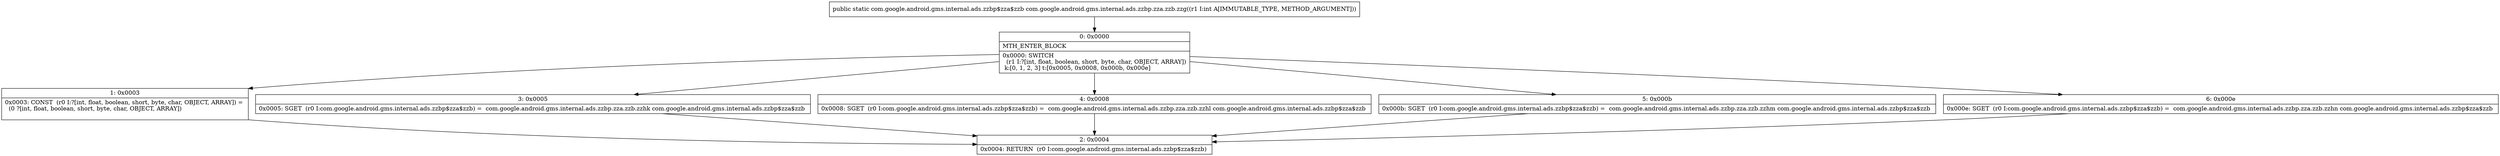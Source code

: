 digraph "CFG forcom.google.android.gms.internal.ads.zzbp.zza.zzb.zzg(I)Lcom\/google\/android\/gms\/internal\/ads\/zzbp$zza$zzb;" {
Node_0 [shape=record,label="{0\:\ 0x0000|MTH_ENTER_BLOCK\l|0x0000: SWITCH  \l  (r1 I:?[int, float, boolean, short, byte, char, OBJECT, ARRAY])\l k:[0, 1, 2, 3] t:[0x0005, 0x0008, 0x000b, 0x000e] \l}"];
Node_1 [shape=record,label="{1\:\ 0x0003|0x0003: CONST  (r0 I:?[int, float, boolean, short, byte, char, OBJECT, ARRAY]) = \l  (0 ?[int, float, boolean, short, byte, char, OBJECT, ARRAY])\l \l}"];
Node_2 [shape=record,label="{2\:\ 0x0004|0x0004: RETURN  (r0 I:com.google.android.gms.internal.ads.zzbp$zza$zzb) \l}"];
Node_3 [shape=record,label="{3\:\ 0x0005|0x0005: SGET  (r0 I:com.google.android.gms.internal.ads.zzbp$zza$zzb) =  com.google.android.gms.internal.ads.zzbp.zza.zzb.zzhk com.google.android.gms.internal.ads.zzbp$zza$zzb \l}"];
Node_4 [shape=record,label="{4\:\ 0x0008|0x0008: SGET  (r0 I:com.google.android.gms.internal.ads.zzbp$zza$zzb) =  com.google.android.gms.internal.ads.zzbp.zza.zzb.zzhl com.google.android.gms.internal.ads.zzbp$zza$zzb \l}"];
Node_5 [shape=record,label="{5\:\ 0x000b|0x000b: SGET  (r0 I:com.google.android.gms.internal.ads.zzbp$zza$zzb) =  com.google.android.gms.internal.ads.zzbp.zza.zzb.zzhm com.google.android.gms.internal.ads.zzbp$zza$zzb \l}"];
Node_6 [shape=record,label="{6\:\ 0x000e|0x000e: SGET  (r0 I:com.google.android.gms.internal.ads.zzbp$zza$zzb) =  com.google.android.gms.internal.ads.zzbp.zza.zzb.zzhn com.google.android.gms.internal.ads.zzbp$zza$zzb \l}"];
MethodNode[shape=record,label="{public static com.google.android.gms.internal.ads.zzbp$zza$zzb com.google.android.gms.internal.ads.zzbp.zza.zzb.zzg((r1 I:int A[IMMUTABLE_TYPE, METHOD_ARGUMENT])) }"];
MethodNode -> Node_0;
Node_0 -> Node_1;
Node_0 -> Node_3;
Node_0 -> Node_4;
Node_0 -> Node_5;
Node_0 -> Node_6;
Node_1 -> Node_2;
Node_3 -> Node_2;
Node_4 -> Node_2;
Node_5 -> Node_2;
Node_6 -> Node_2;
}

